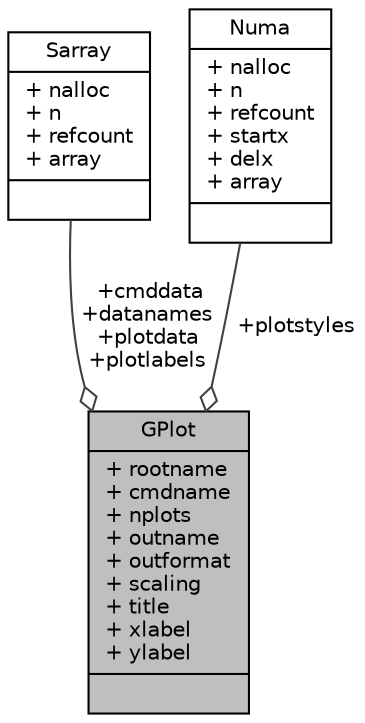 digraph "GPlot"
{
 // LATEX_PDF_SIZE
  edge [fontname="Helvetica",fontsize="10",labelfontname="Helvetica",labelfontsize="10"];
  node [fontname="Helvetica",fontsize="10",shape=record];
  Node1 [label="{GPlot\n|+ rootname\l+ cmdname\l+ nplots\l+ outname\l+ outformat\l+ scaling\l+ title\l+ xlabel\l+ ylabel\l|}",height=0.2,width=0.4,color="black", fillcolor="grey75", style="filled", fontcolor="black",tooltip=" "];
  Node2 -> Node1 [color="grey25",fontsize="10",style="solid",label=" +cmddata\n+datanames\n+plotdata\n+plotlabels" ,arrowhead="odiamond",fontname="Helvetica"];
  Node2 [label="{Sarray\n|+ nalloc\l+ n\l+ refcount\l+ array\l|}",height=0.2,width=0.4,color="black", fillcolor="white", style="filled",URL="$struct_sarray.html",tooltip=" "];
  Node3 -> Node1 [color="grey25",fontsize="10",style="solid",label=" +plotstyles" ,arrowhead="odiamond",fontname="Helvetica"];
  Node3 [label="{Numa\n|+ nalloc\l+ n\l+ refcount\l+ startx\l+ delx\l+ array\l|}",height=0.2,width=0.4,color="black", fillcolor="white", style="filled",URL="$struct_numa.html",tooltip=" "];
}
